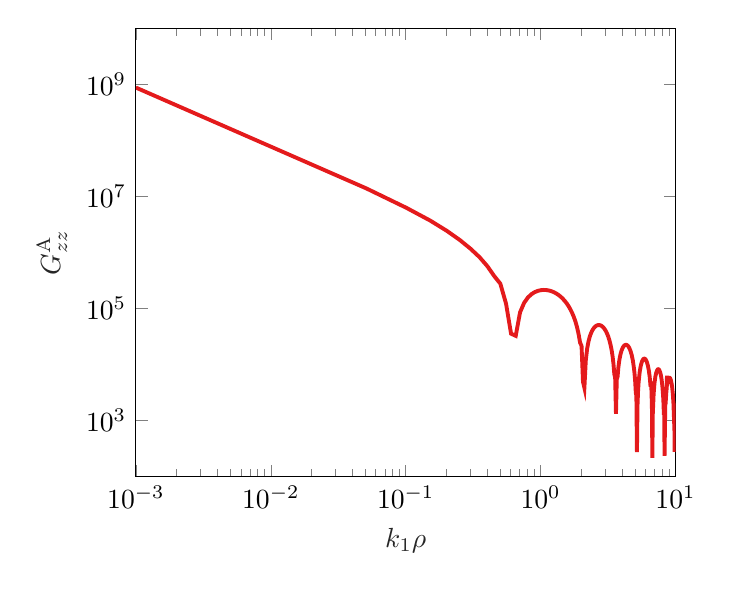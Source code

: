 % This file was created by matlab2tikz.
%
\definecolor{mycolor1}{rgb}{0.894,0.102,0.11}%
%
\begin{tikzpicture}

\begin{axis}[%
xmode=log,
xmin=0.001,
xmax=10,
xminorticks=true,
xlabel style={font=\color{white!15!black}},
xlabel={$k_1\rho$},
ymode=log,
ymin=100,
ymax=10000000000,
yminorticks=true,
ylabel style={font=\color{white!15!black}},
ylabel={$G_{zz}^{\mathrm{A}}$},
axis background/.style={fill=white}
]
\addplot [color=mycolor1, line width=1.4pt, forget plot]
  table[row sep=crcr]{%
0.001	872982263.508\\
0.051	13871862.375\\
0.101	6251424.898\\
0.152	3691702.223\\
0.202	2417163.877\\
0.252	1660669.722\\
0.302	1164761.419\\
0.353	818632.424\\
0.403	566695.177\\
0.453	377969.351\\
0.503	276000.423\\
0.554	122268.422\\
0.604	35381.042\\
0.654	32431.107\\
0.704	85180.497\\
0.755	125841.087\\
0.805	156671.975\\
0.855	179427.153\\
0.905	195495.141\\
0.956	205994.425\\
1.006	211840.148\\
1.056	213791.632\\
1.106	212486.837\\
1.157	208467.735\\
1.207	202199.25\\
1.257	194083.588\\
1.307	184471.184\\
1.358	173669.174\\
1.408	161947.999\\
1.458	149546.619\\
1.508	136676.657\\
1.559	123525.724\\
1.609	110260.12\\
1.659	97027.042\\
1.709	83956.421\\
1.76	71162.449\\
1.81	58744.884\\
1.86	46790.169\\
1.91	35372.41\\
1.961	24554.24\\
2.011	21468.057\\
2.061	4914.445\\
2.111	3832.607\\
2.162	11829.604\\
2.212	19060.765\\
2.262	25517.848\\
2.312	31199.632\\
2.363	36111.387\\
2.413	40264.357\\
2.463	43675.253\\
2.513	46365.756\\
2.564	48362.024\\
2.614	49694.213\\
2.664	50395.996\\
2.714	50504.103\\
2.765	50057.857\\
2.815	49098.73\\
2.865	47669.91\\
2.915	45815.869\\
2.966	43581.965\\
3.016	41014.039\\
3.066	38158.044\\
3.116	35059.683\\
3.167	31764.07\\
3.217	28315.412\\
3.267	24756.709\\
3.317	21129.482\\
3.367	17473.515\\
3.418	13826.635\\
3.468	10224.502\\
3.518	6700.432\\
3.568	5894.71\\
3.619	1310.535\\
3.669	5481.393\\
3.719	6038.759\\
3.769	8764.085\\
3.82	11267.477\\
3.87	13534.908\\
3.92	15555.231\\
3.97	17320.131\\
4.021	18824.074\\
4.071	20064.22\\
4.121	21040.334\\
4.171	21754.663\\
4.222	22211.813\\
4.272	22418.603\\
4.322	22383.907\\
4.372	22118.491\\
4.423	21634.838\\
4.473	20946.96\\
4.523	20070.215\\
4.624	17817.106\\
4.724	15017.874\\
4.825	11823.956\\
4.925	8389.795\\
4.975	6630.291\\
5.026	4867.116\\
5.076	3117.954\\
5.126	2803.263\\
5.176	271.684\\
5.227	1881.233\\
5.277	3415.142\\
5.327	4860.817\\
5.428	7443.611\\
5.528	9555.712\\
5.629	11146.007\\
5.729	12186.543\\
5.779	12498.146\\
5.83	12672.045\\
5.88	12710.919\\
5.93	12618.669\\
5.98	12400.345\\
6.031	12062.061\\
6.131	11054.835\\
6.232	9663.603\\
6.332	7965.655\\
6.433	6045.464\\
6.533	3991.114\\
6.583	4949.376\\
6.634	3360.012\\
6.684	1776.872\\
6.734	215.603\\
6.784	1308.769\\
6.885	3019.106\\
6.985	4657.911\\
7.086	6025.077\\
7.186	7081.012\\
7.287	7800.185\\
7.387	8171.37\\
7.437	8226.808\\
7.488	8197.351\\
7.538	8085.406\\
7.588	7894.127\\
7.689	7289.647\\
7.789	6422.178\\
7.89	5338.349\\
7.99	4090.985\\
8.091	2736.797\\
8.141	2037.852\\
8.191	1334.04\\
8.241	1327.062\\
8.292	233.734\\
8.392	1883.144\\
8.442	2015.675\\
8.543	3159.55\\
8.593	3668.01\\
8.643	6325.935\\
8.694	4537.321\\
8.794	5188.942\\
8.895	5606.259\\
8.945	5724.551\\
8.995	5782.488\\
9.045	5780.734\\
9.096	5720.531\\
9.146	5603.671\\
9.246	5209.741\\
9.347	4623.139\\
9.447	3874.632\\
9.548	3000.113\\
9.648	2039.013\\
9.749	1032.641\\
9.799	1090.595\\
9.849	274.881\\
10	1412.755\\
};
\end{axis}
\end{tikzpicture}%